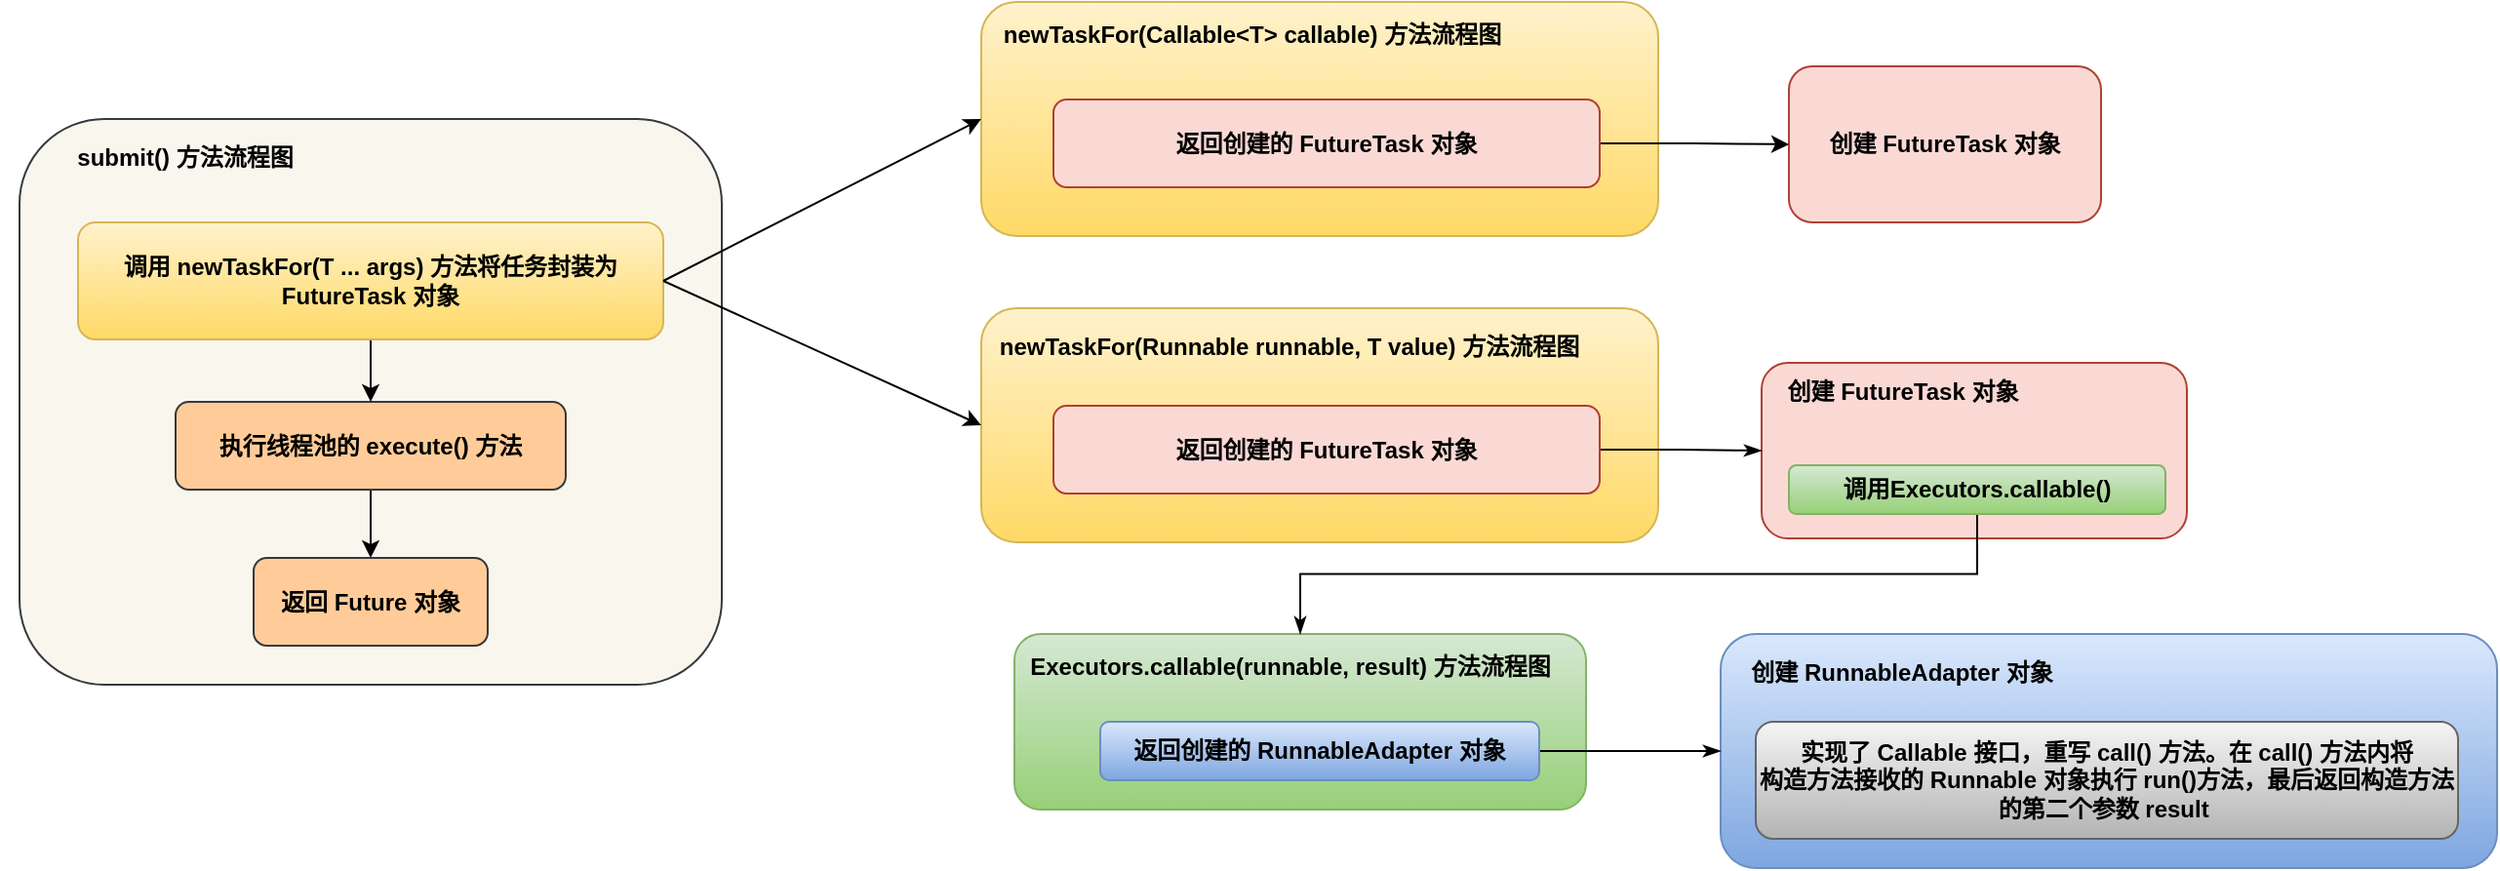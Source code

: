 <mxfile version="12.1.0" type="device" pages="1"><diagram id="Z_qde44UENE2m8WjRJKj" name="第 1 页"><mxGraphModel dx="1422" dy="822" grid="1" gridSize="10" guides="1" tooltips="1" connect="1" arrows="1" fold="1" page="1" pageScale="1" pageWidth="827" pageHeight="1169" math="0" shadow="0"><root><mxCell id="0"/><mxCell id="1" parent="0"/><mxCell id="bfQYDKUCzUhWVcRIqR2c-4" value="" style="rounded=1;whiteSpace=wrap;html=1;fontStyle=1;fillColor=#f9f7ed;strokeColor=#36393d;" vertex="1" parent="1"><mxGeometry x="140" y="260" width="360" height="290" as="geometry"/></mxCell><mxCell id="bfQYDKUCzUhWVcRIqR2c-44" style="edgeStyle=orthogonalEdgeStyle;rounded=0;orthogonalLoop=1;jettySize=auto;html=1;exitX=0.5;exitY=1;exitDx=0;exitDy=0;fontStyle=1" edge="1" parent="1" source="bfQYDKUCzUhWVcRIqR2c-1" target="bfQYDKUCzUhWVcRIqR2c-3"><mxGeometry relative="1" as="geometry"/></mxCell><mxCell id="bfQYDKUCzUhWVcRIqR2c-1" value="执行线程池的 execute() 方法" style="rounded=1;whiteSpace=wrap;html=1;fontStyle=1;fillColor=#ffcc99;strokeColor=#36393d;" vertex="1" parent="1"><mxGeometry x="220" y="405" width="200" height="45" as="geometry"/></mxCell><mxCell id="bfQYDKUCzUhWVcRIqR2c-43" style="edgeStyle=orthogonalEdgeStyle;rounded=0;orthogonalLoop=1;jettySize=auto;html=1;exitX=0.5;exitY=1;exitDx=0;exitDy=0;fontStyle=1" edge="1" parent="1" source="bfQYDKUCzUhWVcRIqR2c-2" target="bfQYDKUCzUhWVcRIqR2c-1"><mxGeometry relative="1" as="geometry"/></mxCell><mxCell id="bfQYDKUCzUhWVcRIqR2c-2" value="调用 newTaskFor(T ... args) 方法将任务封装为 FutureTask 对象" style="rounded=1;whiteSpace=wrap;html=1;fontStyle=1;gradientColor=#ffd966;fillColor=#fff2cc;strokeColor=#d6b656;" vertex="1" parent="1"><mxGeometry x="170" y="313" width="300" height="60" as="geometry"/></mxCell><mxCell id="bfQYDKUCzUhWVcRIqR2c-3" value="返回 Future 对象" style="rounded=1;whiteSpace=wrap;html=1;fontStyle=1;fillColor=#ffcc99;strokeColor=#36393d;" vertex="1" parent="1"><mxGeometry x="260" y="485" width="120" height="45" as="geometry"/></mxCell><mxCell id="bfQYDKUCzUhWVcRIqR2c-10" value="&lt;span style=&quot;white-space: normal&quot;&gt;创建 FutureTask 对象&lt;/span&gt;" style="rounded=1;whiteSpace=wrap;html=1;fontStyle=1;fillColor=#fad9d5;strokeColor=#ae4132;" vertex="1" parent="1"><mxGeometry x="1047" y="233" width="160" height="80" as="geometry"/></mxCell><mxCell id="bfQYDKUCzUhWVcRIqR2c-13" value="submit() 方法流程图" style="text;html=1;strokeColor=none;fillColor=none;align=center;verticalAlign=middle;whiteSpace=wrap;rounded=0;fontStyle=1" vertex="1" parent="1"><mxGeometry x="130" y="270" width="190" height="20" as="geometry"/></mxCell><mxCell id="bfQYDKUCzUhWVcRIqR2c-14" value="" style="rounded=1;whiteSpace=wrap;html=1;fontStyle=1;gradientColor=#ffd966;fillColor=#fff2cc;strokeColor=#d6b656;" vertex="1" parent="1"><mxGeometry x="633" y="200" width="347" height="120" as="geometry"/></mxCell><mxCell id="bfQYDKUCzUhWVcRIqR2c-15" value="newTaskFor(Callable&amp;lt;T&amp;gt; callable) 方法流程图" style="text;html=1;strokeColor=none;fillColor=none;align=center;verticalAlign=middle;whiteSpace=wrap;rounded=0;fontStyle=1" vertex="1" parent="1"><mxGeometry x="612" y="207" width="320" height="20" as="geometry"/></mxCell><mxCell id="bfQYDKUCzUhWVcRIqR2c-17" style="edgeStyle=orthogonalEdgeStyle;rounded=0;orthogonalLoop=1;jettySize=auto;html=1;exitX=1;exitY=0.5;exitDx=0;exitDy=0;entryX=0;entryY=0.5;entryDx=0;entryDy=0;fontStyle=1" edge="1" parent="1" source="bfQYDKUCzUhWVcRIqR2c-16" target="bfQYDKUCzUhWVcRIqR2c-10"><mxGeometry relative="1" as="geometry"/></mxCell><mxCell id="bfQYDKUCzUhWVcRIqR2c-16" value="返回创建的 FutureTask 对象" style="rounded=1;whiteSpace=wrap;html=1;fontStyle=1;fillColor=#fad9d5;strokeColor=#ae4132;" vertex="1" parent="1"><mxGeometry x="670" y="250" width="280" height="45" as="geometry"/></mxCell><mxCell id="bfQYDKUCzUhWVcRIqR2c-23" value="" style="rounded=1;whiteSpace=wrap;html=1;fontStyle=1;fillColor=#fad9d5;strokeColor=#ae4132;" vertex="1" parent="1"><mxGeometry x="1033" y="385" width="218" height="90" as="geometry"/></mxCell><mxCell id="bfQYDKUCzUhWVcRIqR2c-27" value="" style="rounded=1;whiteSpace=wrap;html=1;fontStyle=1;gradientColor=#97d077;fillColor=#d5e8d4;strokeColor=#82b366;" vertex="1" parent="1"><mxGeometry x="650" y="524" width="293" height="90" as="geometry"/></mxCell><mxCell id="bfQYDKUCzUhWVcRIqR2c-28" value="Executors.callable(runnable, result) 方法流程图" style="text;html=1;strokeColor=none;fillColor=none;align=center;verticalAlign=middle;whiteSpace=wrap;rounded=0;fontStyle=1" vertex="1" parent="1"><mxGeometry x="650" y="531" width="283" height="20" as="geometry"/></mxCell><mxCell id="bfQYDKUCzUhWVcRIqR2c-32" value="" style="rounded=1;whiteSpace=wrap;html=1;fontStyle=1;gradientColor=#7ea6e0;fillColor=#dae8fc;strokeColor=#6c8ebf;" vertex="1" parent="1"><mxGeometry x="1012" y="524" width="398" height="120" as="geometry"/></mxCell><mxCell id="bfQYDKUCzUhWVcRIqR2c-34" value="实现了 Callable 接口，重写 call() 方法。在 call() 方法内将&lt;br&gt;构造方法接收的 Runnable 对象执行 run()方法，最后返回构造方法的第二个参数 result&amp;nbsp;" style="rounded=1;whiteSpace=wrap;html=1;fontStyle=1;gradientColor=#b3b3b3;fillColor=#f5f5f5;strokeColor=#666666;" vertex="1" parent="1"><mxGeometry x="1030" y="569" width="360" height="60" as="geometry"/></mxCell><mxCell id="bfQYDKUCzUhWVcRIqR2c-51" style="edgeStyle=orthogonalEdgeStyle;rounded=0;orthogonalLoop=1;jettySize=auto;html=1;exitX=1;exitY=0.5;exitDx=0;exitDy=0;entryX=0;entryY=0.5;entryDx=0;entryDy=0;endArrow=classicThin;endFill=1;" edge="1" parent="1" source="bfQYDKUCzUhWVcRIqR2c-35" target="bfQYDKUCzUhWVcRIqR2c-32"><mxGeometry relative="1" as="geometry"/></mxCell><mxCell id="bfQYDKUCzUhWVcRIqR2c-35" value="&lt;span style=&quot;white-space: normal&quot;&gt;返回创建的 RunnableAdapter 对象&lt;/span&gt;" style="rounded=1;whiteSpace=wrap;html=1;fontStyle=1;gradientColor=#7ea6e0;fillColor=#dae8fc;strokeColor=#6c8ebf;" vertex="1" parent="1"><mxGeometry x="694" y="569" width="225" height="30" as="geometry"/></mxCell><mxCell id="bfQYDKUCzUhWVcRIqR2c-36" value="创建 RunnableAdapter 对象" style="text;html=1;strokeColor=none;fillColor=none;align=center;verticalAlign=middle;whiteSpace=wrap;rounded=0;fontStyle=1" vertex="1" parent="1"><mxGeometry x="1000" y="534" width="210" height="20" as="geometry"/></mxCell><mxCell id="bfQYDKUCzUhWVcRIqR2c-37" value="" style="rounded=1;whiteSpace=wrap;html=1;fontStyle=1;gradientColor=#ffd966;fillColor=#fff2cc;strokeColor=#d6b656;" vertex="1" parent="1"><mxGeometry x="633" y="357" width="347" height="120" as="geometry"/></mxCell><mxCell id="bfQYDKUCzUhWVcRIqR2c-38" value="newTaskFor(Runnable runnable, T value) 方法流程图" style="text;html=1;strokeColor=none;fillColor=none;align=center;verticalAlign=middle;whiteSpace=wrap;rounded=0;fontStyle=1" vertex="1" parent="1"><mxGeometry x="631" y="367" width="320" height="20" as="geometry"/></mxCell><mxCell id="bfQYDKUCzUhWVcRIqR2c-53" style="edgeStyle=orthogonalEdgeStyle;rounded=0;orthogonalLoop=1;jettySize=auto;html=1;exitX=1;exitY=0.5;exitDx=0;exitDy=0;entryX=0;entryY=0.5;entryDx=0;entryDy=0;endArrow=classicThin;endFill=1;" edge="1" parent="1" source="bfQYDKUCzUhWVcRIqR2c-39" target="bfQYDKUCzUhWVcRIqR2c-23"><mxGeometry relative="1" as="geometry"/></mxCell><mxCell id="bfQYDKUCzUhWVcRIqR2c-39" value="返回创建的 FutureTask 对象" style="rounded=1;whiteSpace=wrap;html=1;fontStyle=1;fillColor=#fad9d5;strokeColor=#ae4132;" vertex="1" parent="1"><mxGeometry x="670" y="407" width="280" height="45" as="geometry"/></mxCell><mxCell id="bfQYDKUCzUhWVcRIqR2c-46" value="" style="endArrow=classic;html=1;exitX=1;exitY=0.5;exitDx=0;exitDy=0;entryX=0;entryY=0.5;entryDx=0;entryDy=0;fontStyle=1" edge="1" parent="1" source="bfQYDKUCzUhWVcRIqR2c-2" target="bfQYDKUCzUhWVcRIqR2c-14"><mxGeometry width="50" height="50" relative="1" as="geometry"><mxPoint x="540" y="290" as="sourcePoint"/><mxPoint x="590" y="240" as="targetPoint"/></mxGeometry></mxCell><mxCell id="bfQYDKUCzUhWVcRIqR2c-47" value="" style="endArrow=classic;html=1;exitX=1;exitY=0.5;exitDx=0;exitDy=0;entryX=0;entryY=0.5;entryDx=0;entryDy=0;fontStyle=1" edge="1" parent="1" source="bfQYDKUCzUhWVcRIqR2c-2" target="bfQYDKUCzUhWVcRIqR2c-37"><mxGeometry width="50" height="50" relative="1" as="geometry"><mxPoint x="560" y="410" as="sourcePoint"/><mxPoint x="610" y="360" as="targetPoint"/></mxGeometry></mxCell><mxCell id="bfQYDKUCzUhWVcRIqR2c-48" value="&lt;span style=&quot;font-weight: 700&quot;&gt;创建 FutureTask 对象&lt;/span&gt;" style="text;html=1;strokeColor=none;fillColor=none;align=center;verticalAlign=middle;whiteSpace=wrap;rounded=0;" vertex="1" parent="1"><mxGeometry x="1025.5" y="390" width="159" height="20" as="geometry"/></mxCell><mxCell id="bfQYDKUCzUhWVcRIqR2c-52" style="edgeStyle=orthogonalEdgeStyle;rounded=0;orthogonalLoop=1;jettySize=auto;html=1;exitX=0.5;exitY=1;exitDx=0;exitDy=0;entryX=0.5;entryY=0;entryDx=0;entryDy=0;endArrow=classicThin;endFill=1;" edge="1" parent="1" source="bfQYDKUCzUhWVcRIqR2c-49" target="bfQYDKUCzUhWVcRIqR2c-27"><mxGeometry relative="1" as="geometry"/></mxCell><mxCell id="bfQYDKUCzUhWVcRIqR2c-49" value="&lt;span style=&quot;font-weight: 700 ; white-space: normal&quot;&gt;调用&lt;/span&gt;&lt;span style=&quot;font-weight: 700 ; white-space: normal&quot;&gt;Executors.callable()&lt;/span&gt;" style="rounded=1;whiteSpace=wrap;html=1;gradientColor=#97d077;fillColor=#d5e8d4;strokeColor=#82b366;" vertex="1" parent="1"><mxGeometry x="1047" y="437.5" width="193" height="25" as="geometry"/></mxCell></root></mxGraphModel></diagram></mxfile>